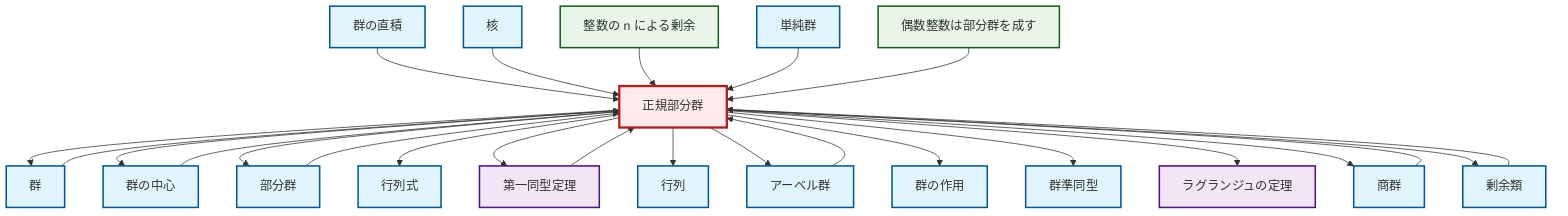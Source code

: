 graph TD
    classDef definition fill:#e1f5fe,stroke:#01579b,stroke-width:2px
    classDef theorem fill:#f3e5f5,stroke:#4a148c,stroke-width:2px
    classDef axiom fill:#fff3e0,stroke:#e65100,stroke-width:2px
    classDef example fill:#e8f5e9,stroke:#1b5e20,stroke-width:2px
    classDef current fill:#ffebee,stroke:#b71c1c,stroke-width:3px
    def-matrix["行列"]:::definition
    def-group-action["群の作用"]:::definition
    def-homomorphism["群準同型"]:::definition
    thm-lagrange["ラグランジュの定理"]:::theorem
    def-normal-subgroup["正規部分群"]:::definition
    def-simple-group["単純群"]:::definition
    def-determinant["行列式"]:::definition
    thm-first-isomorphism["第一同型定理"]:::theorem
    def-direct-product["群の直積"]:::definition
    def-coset["剰余類"]:::definition
    def-quotient-group["商群"]:::definition
    def-subgroup["部分群"]:::definition
    def-abelian-group["アーベル群"]:::definition
    def-group["群"]:::definition
    ex-quotient-integers-mod-n["整数の n による剰余"]:::example
    def-kernel["核"]:::definition
    def-center-of-group["群の中心"]:::definition
    ex-even-integers-subgroup["偶数整数は部分群を成す"]:::example
    thm-first-isomorphism --> def-normal-subgroup
    def-quotient-group --> def-normal-subgroup
    def-coset --> def-normal-subgroup
    def-center-of-group --> def-normal-subgroup
    def-group --> def-normal-subgroup
    def-subgroup --> def-normal-subgroup
    def-normal-subgroup --> def-group
    def-normal-subgroup --> def-center-of-group
    def-normal-subgroup --> def-subgroup
    def-normal-subgroup --> def-determinant
    def-normal-subgroup --> thm-first-isomorphism
    def-normal-subgroup --> def-matrix
    def-direct-product --> def-normal-subgroup
    def-normal-subgroup --> def-abelian-group
    def-normal-subgroup --> def-group-action
    def-kernel --> def-normal-subgroup
    def-normal-subgroup --> def-homomorphism
    ex-quotient-integers-mod-n --> def-normal-subgroup
    def-simple-group --> def-normal-subgroup
    def-normal-subgroup --> thm-lagrange
    def-normal-subgroup --> def-quotient-group
    def-abelian-group --> def-normal-subgroup
    ex-even-integers-subgroup --> def-normal-subgroup
    def-normal-subgroup --> def-coset
    class def-normal-subgroup current